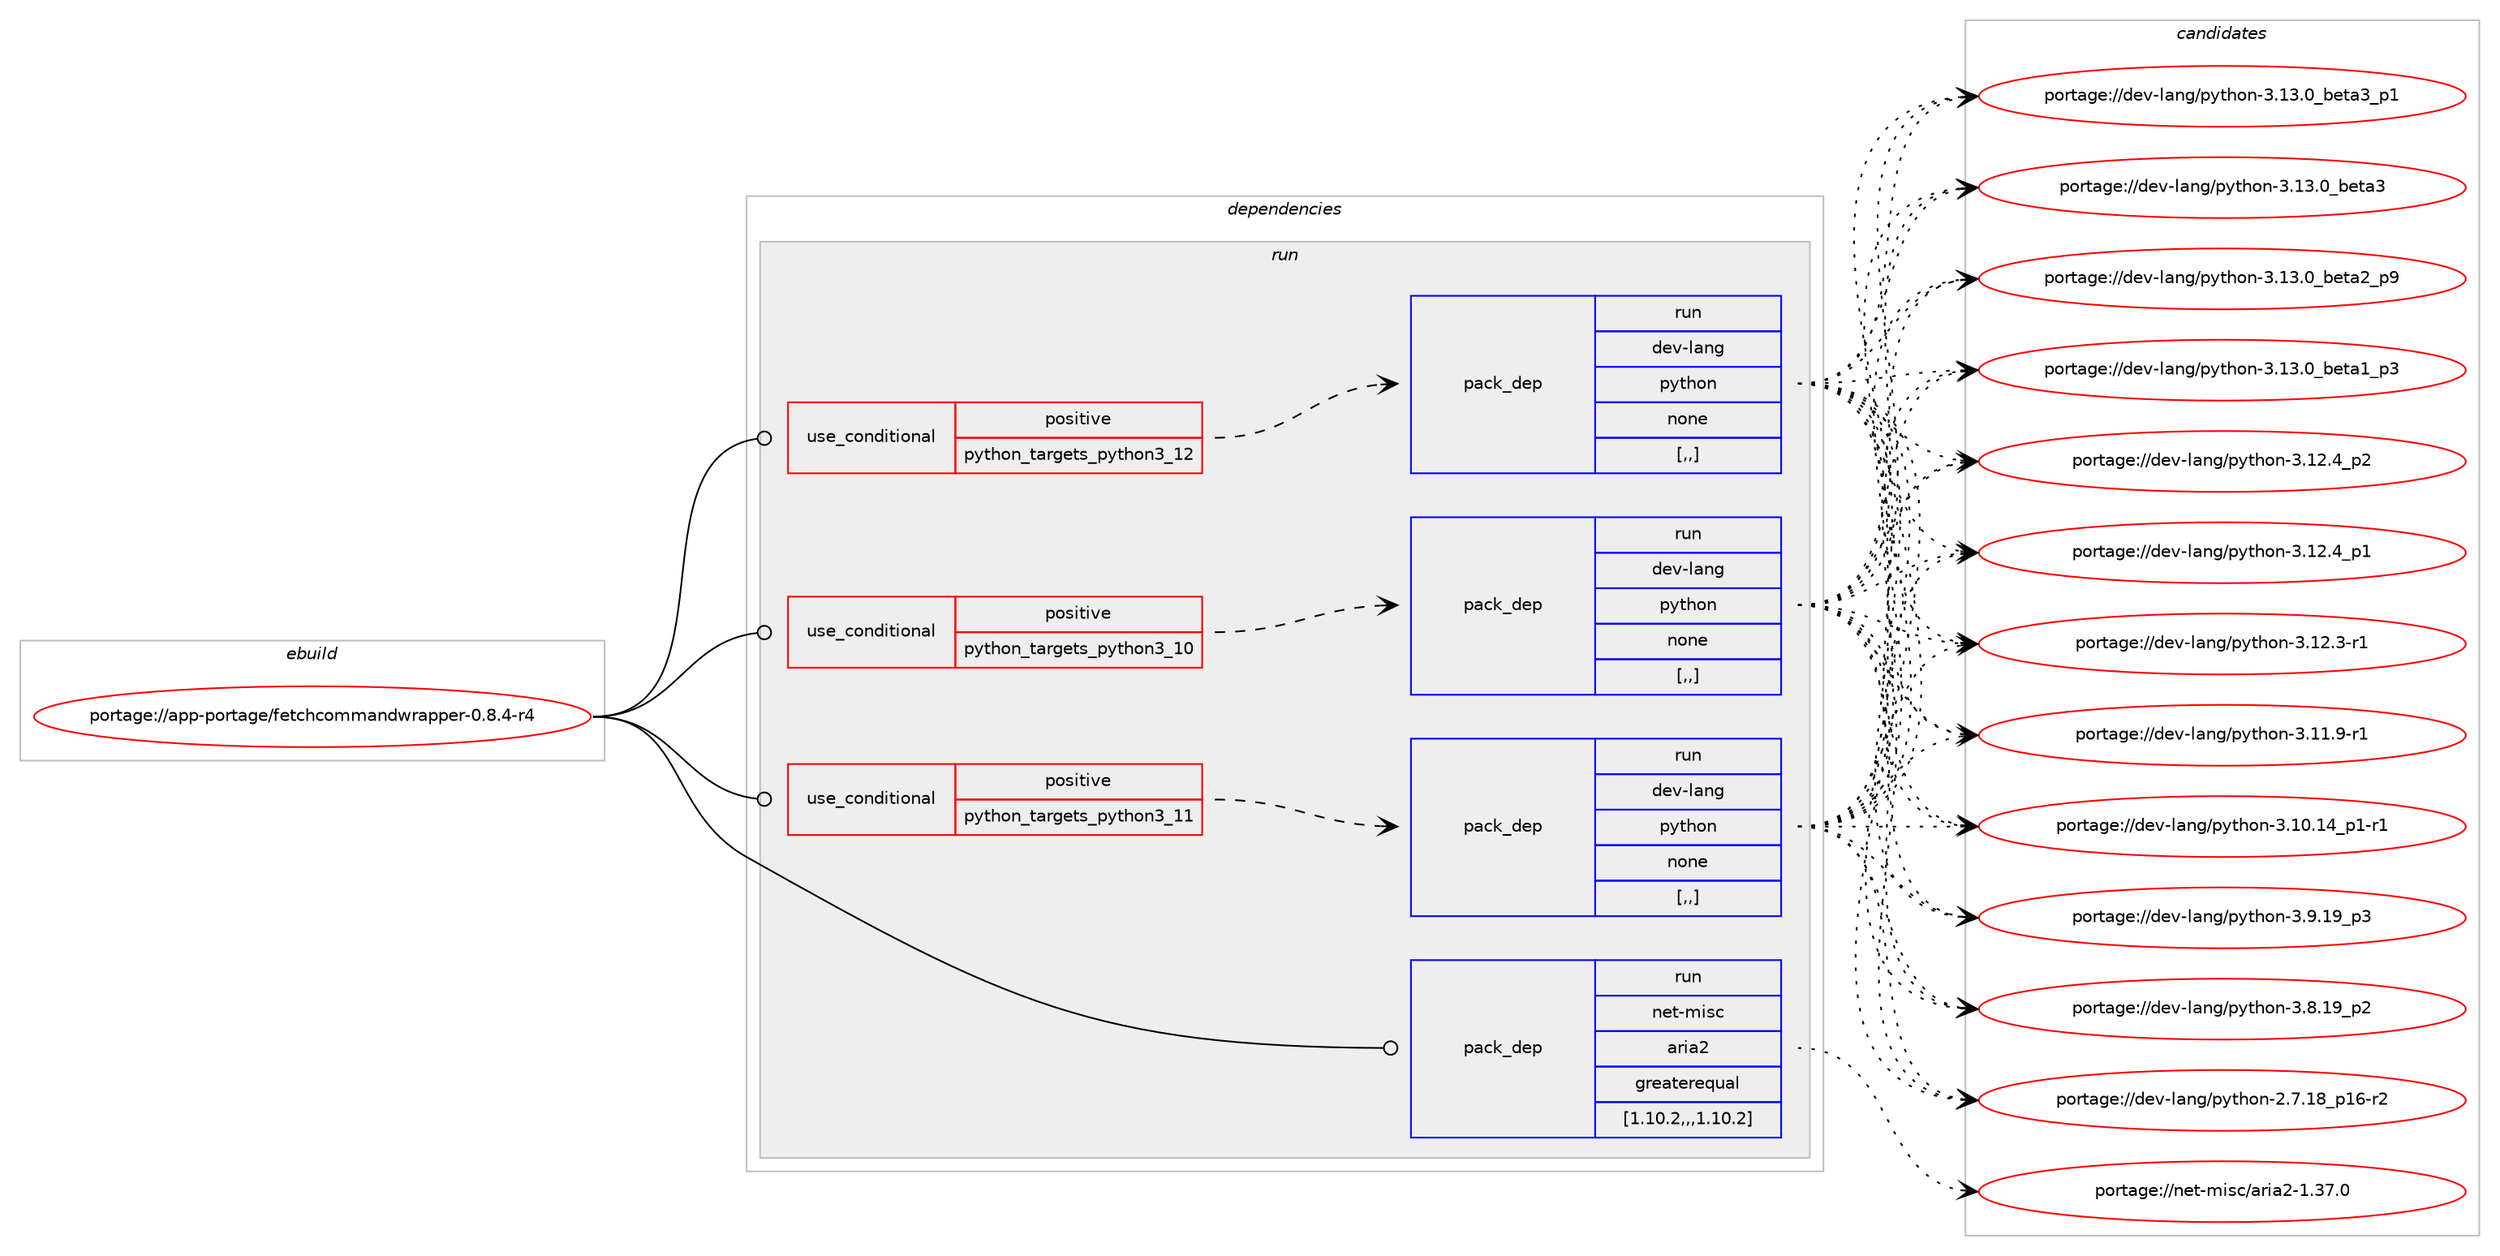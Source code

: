 digraph prolog {

# *************
# Graph options
# *************

newrank=true;
concentrate=true;
compound=true;
graph [rankdir=LR,fontname=Helvetica,fontsize=10,ranksep=1.5];#, ranksep=2.5, nodesep=0.2];
edge  [arrowhead=vee];
node  [fontname=Helvetica,fontsize=10];

# **********
# The ebuild
# **********

subgraph cluster_leftcol {
color=gray;
rank=same;
label=<<i>ebuild</i>>;
id [label="portage://app-portage/fetchcommandwrapper-0.8.4-r4", color=red, width=4, href="../app-portage/fetchcommandwrapper-0.8.4-r4.svg"];
}

# ****************
# The dependencies
# ****************

subgraph cluster_midcol {
color=gray;
label=<<i>dependencies</i>>;
subgraph cluster_compile {
fillcolor="#eeeeee";
style=filled;
label=<<i>compile</i>>;
}
subgraph cluster_compileandrun {
fillcolor="#eeeeee";
style=filled;
label=<<i>compile and run</i>>;
}
subgraph cluster_run {
fillcolor="#eeeeee";
style=filled;
label=<<i>run</i>>;
subgraph cond13951 {
dependency50048 [label=<<TABLE BORDER="0" CELLBORDER="1" CELLSPACING="0" CELLPADDING="4"><TR><TD ROWSPAN="3" CELLPADDING="10">use_conditional</TD></TR><TR><TD>positive</TD></TR><TR><TD>python_targets_python3_10</TD></TR></TABLE>>, shape=none, color=red];
subgraph pack35645 {
dependency50049 [label=<<TABLE BORDER="0" CELLBORDER="1" CELLSPACING="0" CELLPADDING="4" WIDTH="220"><TR><TD ROWSPAN="6" CELLPADDING="30">pack_dep</TD></TR><TR><TD WIDTH="110">run</TD></TR><TR><TD>dev-lang</TD></TR><TR><TD>python</TD></TR><TR><TD>none</TD></TR><TR><TD>[,,]</TD></TR></TABLE>>, shape=none, color=blue];
}
dependency50048:e -> dependency50049:w [weight=20,style="dashed",arrowhead="vee"];
}
id:e -> dependency50048:w [weight=20,style="solid",arrowhead="odot"];
subgraph cond13952 {
dependency50050 [label=<<TABLE BORDER="0" CELLBORDER="1" CELLSPACING="0" CELLPADDING="4"><TR><TD ROWSPAN="3" CELLPADDING="10">use_conditional</TD></TR><TR><TD>positive</TD></TR><TR><TD>python_targets_python3_11</TD></TR></TABLE>>, shape=none, color=red];
subgraph pack35646 {
dependency50051 [label=<<TABLE BORDER="0" CELLBORDER="1" CELLSPACING="0" CELLPADDING="4" WIDTH="220"><TR><TD ROWSPAN="6" CELLPADDING="30">pack_dep</TD></TR><TR><TD WIDTH="110">run</TD></TR><TR><TD>dev-lang</TD></TR><TR><TD>python</TD></TR><TR><TD>none</TD></TR><TR><TD>[,,]</TD></TR></TABLE>>, shape=none, color=blue];
}
dependency50050:e -> dependency50051:w [weight=20,style="dashed",arrowhead="vee"];
}
id:e -> dependency50050:w [weight=20,style="solid",arrowhead="odot"];
subgraph cond13953 {
dependency50052 [label=<<TABLE BORDER="0" CELLBORDER="1" CELLSPACING="0" CELLPADDING="4"><TR><TD ROWSPAN="3" CELLPADDING="10">use_conditional</TD></TR><TR><TD>positive</TD></TR><TR><TD>python_targets_python3_12</TD></TR></TABLE>>, shape=none, color=red];
subgraph pack35647 {
dependency50053 [label=<<TABLE BORDER="0" CELLBORDER="1" CELLSPACING="0" CELLPADDING="4" WIDTH="220"><TR><TD ROWSPAN="6" CELLPADDING="30">pack_dep</TD></TR><TR><TD WIDTH="110">run</TD></TR><TR><TD>dev-lang</TD></TR><TR><TD>python</TD></TR><TR><TD>none</TD></TR><TR><TD>[,,]</TD></TR></TABLE>>, shape=none, color=blue];
}
dependency50052:e -> dependency50053:w [weight=20,style="dashed",arrowhead="vee"];
}
id:e -> dependency50052:w [weight=20,style="solid",arrowhead="odot"];
subgraph pack35648 {
dependency50054 [label=<<TABLE BORDER="0" CELLBORDER="1" CELLSPACING="0" CELLPADDING="4" WIDTH="220"><TR><TD ROWSPAN="6" CELLPADDING="30">pack_dep</TD></TR><TR><TD WIDTH="110">run</TD></TR><TR><TD>net-misc</TD></TR><TR><TD>aria2</TD></TR><TR><TD>greaterequal</TD></TR><TR><TD>[1.10.2,,,1.10.2]</TD></TR></TABLE>>, shape=none, color=blue];
}
id:e -> dependency50054:w [weight=20,style="solid",arrowhead="odot"];
}
}

# **************
# The candidates
# **************

subgraph cluster_choices {
rank=same;
color=gray;
label=<<i>candidates</i>>;

subgraph choice35645 {
color=black;
nodesep=1;
choice10010111845108971101034711212111610411111045514649514648959810111697519511249 [label="portage://dev-lang/python-3.13.0_beta3_p1", color=red, width=4,href="../dev-lang/python-3.13.0_beta3_p1.svg"];
choice1001011184510897110103471121211161041111104551464951464895981011169751 [label="portage://dev-lang/python-3.13.0_beta3", color=red, width=4,href="../dev-lang/python-3.13.0_beta3.svg"];
choice10010111845108971101034711212111610411111045514649514648959810111697509511257 [label="portage://dev-lang/python-3.13.0_beta2_p9", color=red, width=4,href="../dev-lang/python-3.13.0_beta2_p9.svg"];
choice10010111845108971101034711212111610411111045514649514648959810111697499511251 [label="portage://dev-lang/python-3.13.0_beta1_p3", color=red, width=4,href="../dev-lang/python-3.13.0_beta1_p3.svg"];
choice100101118451089711010347112121116104111110455146495046529511250 [label="portage://dev-lang/python-3.12.4_p2", color=red, width=4,href="../dev-lang/python-3.12.4_p2.svg"];
choice100101118451089711010347112121116104111110455146495046529511249 [label="portage://dev-lang/python-3.12.4_p1", color=red, width=4,href="../dev-lang/python-3.12.4_p1.svg"];
choice100101118451089711010347112121116104111110455146495046514511449 [label="portage://dev-lang/python-3.12.3-r1", color=red, width=4,href="../dev-lang/python-3.12.3-r1.svg"];
choice100101118451089711010347112121116104111110455146494946574511449 [label="portage://dev-lang/python-3.11.9-r1", color=red, width=4,href="../dev-lang/python-3.11.9-r1.svg"];
choice100101118451089711010347112121116104111110455146494846495295112494511449 [label="portage://dev-lang/python-3.10.14_p1-r1", color=red, width=4,href="../dev-lang/python-3.10.14_p1-r1.svg"];
choice100101118451089711010347112121116104111110455146574649579511251 [label="portage://dev-lang/python-3.9.19_p3", color=red, width=4,href="../dev-lang/python-3.9.19_p3.svg"];
choice100101118451089711010347112121116104111110455146564649579511250 [label="portage://dev-lang/python-3.8.19_p2", color=red, width=4,href="../dev-lang/python-3.8.19_p2.svg"];
choice100101118451089711010347112121116104111110455046554649569511249544511450 [label="portage://dev-lang/python-2.7.18_p16-r2", color=red, width=4,href="../dev-lang/python-2.7.18_p16-r2.svg"];
dependency50049:e -> choice10010111845108971101034711212111610411111045514649514648959810111697519511249:w [style=dotted,weight="100"];
dependency50049:e -> choice1001011184510897110103471121211161041111104551464951464895981011169751:w [style=dotted,weight="100"];
dependency50049:e -> choice10010111845108971101034711212111610411111045514649514648959810111697509511257:w [style=dotted,weight="100"];
dependency50049:e -> choice10010111845108971101034711212111610411111045514649514648959810111697499511251:w [style=dotted,weight="100"];
dependency50049:e -> choice100101118451089711010347112121116104111110455146495046529511250:w [style=dotted,weight="100"];
dependency50049:e -> choice100101118451089711010347112121116104111110455146495046529511249:w [style=dotted,weight="100"];
dependency50049:e -> choice100101118451089711010347112121116104111110455146495046514511449:w [style=dotted,weight="100"];
dependency50049:e -> choice100101118451089711010347112121116104111110455146494946574511449:w [style=dotted,weight="100"];
dependency50049:e -> choice100101118451089711010347112121116104111110455146494846495295112494511449:w [style=dotted,weight="100"];
dependency50049:e -> choice100101118451089711010347112121116104111110455146574649579511251:w [style=dotted,weight="100"];
dependency50049:e -> choice100101118451089711010347112121116104111110455146564649579511250:w [style=dotted,weight="100"];
dependency50049:e -> choice100101118451089711010347112121116104111110455046554649569511249544511450:w [style=dotted,weight="100"];
}
subgraph choice35646 {
color=black;
nodesep=1;
choice10010111845108971101034711212111610411111045514649514648959810111697519511249 [label="portage://dev-lang/python-3.13.0_beta3_p1", color=red, width=4,href="../dev-lang/python-3.13.0_beta3_p1.svg"];
choice1001011184510897110103471121211161041111104551464951464895981011169751 [label="portage://dev-lang/python-3.13.0_beta3", color=red, width=4,href="../dev-lang/python-3.13.0_beta3.svg"];
choice10010111845108971101034711212111610411111045514649514648959810111697509511257 [label="portage://dev-lang/python-3.13.0_beta2_p9", color=red, width=4,href="../dev-lang/python-3.13.0_beta2_p9.svg"];
choice10010111845108971101034711212111610411111045514649514648959810111697499511251 [label="portage://dev-lang/python-3.13.0_beta1_p3", color=red, width=4,href="../dev-lang/python-3.13.0_beta1_p3.svg"];
choice100101118451089711010347112121116104111110455146495046529511250 [label="portage://dev-lang/python-3.12.4_p2", color=red, width=4,href="../dev-lang/python-3.12.4_p2.svg"];
choice100101118451089711010347112121116104111110455146495046529511249 [label="portage://dev-lang/python-3.12.4_p1", color=red, width=4,href="../dev-lang/python-3.12.4_p1.svg"];
choice100101118451089711010347112121116104111110455146495046514511449 [label="portage://dev-lang/python-3.12.3-r1", color=red, width=4,href="../dev-lang/python-3.12.3-r1.svg"];
choice100101118451089711010347112121116104111110455146494946574511449 [label="portage://dev-lang/python-3.11.9-r1", color=red, width=4,href="../dev-lang/python-3.11.9-r1.svg"];
choice100101118451089711010347112121116104111110455146494846495295112494511449 [label="portage://dev-lang/python-3.10.14_p1-r1", color=red, width=4,href="../dev-lang/python-3.10.14_p1-r1.svg"];
choice100101118451089711010347112121116104111110455146574649579511251 [label="portage://dev-lang/python-3.9.19_p3", color=red, width=4,href="../dev-lang/python-3.9.19_p3.svg"];
choice100101118451089711010347112121116104111110455146564649579511250 [label="portage://dev-lang/python-3.8.19_p2", color=red, width=4,href="../dev-lang/python-3.8.19_p2.svg"];
choice100101118451089711010347112121116104111110455046554649569511249544511450 [label="portage://dev-lang/python-2.7.18_p16-r2", color=red, width=4,href="../dev-lang/python-2.7.18_p16-r2.svg"];
dependency50051:e -> choice10010111845108971101034711212111610411111045514649514648959810111697519511249:w [style=dotted,weight="100"];
dependency50051:e -> choice1001011184510897110103471121211161041111104551464951464895981011169751:w [style=dotted,weight="100"];
dependency50051:e -> choice10010111845108971101034711212111610411111045514649514648959810111697509511257:w [style=dotted,weight="100"];
dependency50051:e -> choice10010111845108971101034711212111610411111045514649514648959810111697499511251:w [style=dotted,weight="100"];
dependency50051:e -> choice100101118451089711010347112121116104111110455146495046529511250:w [style=dotted,weight="100"];
dependency50051:e -> choice100101118451089711010347112121116104111110455146495046529511249:w [style=dotted,weight="100"];
dependency50051:e -> choice100101118451089711010347112121116104111110455146495046514511449:w [style=dotted,weight="100"];
dependency50051:e -> choice100101118451089711010347112121116104111110455146494946574511449:w [style=dotted,weight="100"];
dependency50051:e -> choice100101118451089711010347112121116104111110455146494846495295112494511449:w [style=dotted,weight="100"];
dependency50051:e -> choice100101118451089711010347112121116104111110455146574649579511251:w [style=dotted,weight="100"];
dependency50051:e -> choice100101118451089711010347112121116104111110455146564649579511250:w [style=dotted,weight="100"];
dependency50051:e -> choice100101118451089711010347112121116104111110455046554649569511249544511450:w [style=dotted,weight="100"];
}
subgraph choice35647 {
color=black;
nodesep=1;
choice10010111845108971101034711212111610411111045514649514648959810111697519511249 [label="portage://dev-lang/python-3.13.0_beta3_p1", color=red, width=4,href="../dev-lang/python-3.13.0_beta3_p1.svg"];
choice1001011184510897110103471121211161041111104551464951464895981011169751 [label="portage://dev-lang/python-3.13.0_beta3", color=red, width=4,href="../dev-lang/python-3.13.0_beta3.svg"];
choice10010111845108971101034711212111610411111045514649514648959810111697509511257 [label="portage://dev-lang/python-3.13.0_beta2_p9", color=red, width=4,href="../dev-lang/python-3.13.0_beta2_p9.svg"];
choice10010111845108971101034711212111610411111045514649514648959810111697499511251 [label="portage://dev-lang/python-3.13.0_beta1_p3", color=red, width=4,href="../dev-lang/python-3.13.0_beta1_p3.svg"];
choice100101118451089711010347112121116104111110455146495046529511250 [label="portage://dev-lang/python-3.12.4_p2", color=red, width=4,href="../dev-lang/python-3.12.4_p2.svg"];
choice100101118451089711010347112121116104111110455146495046529511249 [label="portage://dev-lang/python-3.12.4_p1", color=red, width=4,href="../dev-lang/python-3.12.4_p1.svg"];
choice100101118451089711010347112121116104111110455146495046514511449 [label="portage://dev-lang/python-3.12.3-r1", color=red, width=4,href="../dev-lang/python-3.12.3-r1.svg"];
choice100101118451089711010347112121116104111110455146494946574511449 [label="portage://dev-lang/python-3.11.9-r1", color=red, width=4,href="../dev-lang/python-3.11.9-r1.svg"];
choice100101118451089711010347112121116104111110455146494846495295112494511449 [label="portage://dev-lang/python-3.10.14_p1-r1", color=red, width=4,href="../dev-lang/python-3.10.14_p1-r1.svg"];
choice100101118451089711010347112121116104111110455146574649579511251 [label="portage://dev-lang/python-3.9.19_p3", color=red, width=4,href="../dev-lang/python-3.9.19_p3.svg"];
choice100101118451089711010347112121116104111110455146564649579511250 [label="portage://dev-lang/python-3.8.19_p2", color=red, width=4,href="../dev-lang/python-3.8.19_p2.svg"];
choice100101118451089711010347112121116104111110455046554649569511249544511450 [label="portage://dev-lang/python-2.7.18_p16-r2", color=red, width=4,href="../dev-lang/python-2.7.18_p16-r2.svg"];
dependency50053:e -> choice10010111845108971101034711212111610411111045514649514648959810111697519511249:w [style=dotted,weight="100"];
dependency50053:e -> choice1001011184510897110103471121211161041111104551464951464895981011169751:w [style=dotted,weight="100"];
dependency50053:e -> choice10010111845108971101034711212111610411111045514649514648959810111697509511257:w [style=dotted,weight="100"];
dependency50053:e -> choice10010111845108971101034711212111610411111045514649514648959810111697499511251:w [style=dotted,weight="100"];
dependency50053:e -> choice100101118451089711010347112121116104111110455146495046529511250:w [style=dotted,weight="100"];
dependency50053:e -> choice100101118451089711010347112121116104111110455146495046529511249:w [style=dotted,weight="100"];
dependency50053:e -> choice100101118451089711010347112121116104111110455146495046514511449:w [style=dotted,weight="100"];
dependency50053:e -> choice100101118451089711010347112121116104111110455146494946574511449:w [style=dotted,weight="100"];
dependency50053:e -> choice100101118451089711010347112121116104111110455146494846495295112494511449:w [style=dotted,weight="100"];
dependency50053:e -> choice100101118451089711010347112121116104111110455146574649579511251:w [style=dotted,weight="100"];
dependency50053:e -> choice100101118451089711010347112121116104111110455146564649579511250:w [style=dotted,weight="100"];
dependency50053:e -> choice100101118451089711010347112121116104111110455046554649569511249544511450:w [style=dotted,weight="100"];
}
subgraph choice35648 {
color=black;
nodesep=1;
choice11010111645109105115994797114105975045494651554648 [label="portage://net-misc/aria2-1.37.0", color=red, width=4,href="../net-misc/aria2-1.37.0.svg"];
dependency50054:e -> choice11010111645109105115994797114105975045494651554648:w [style=dotted,weight="100"];
}
}

}

